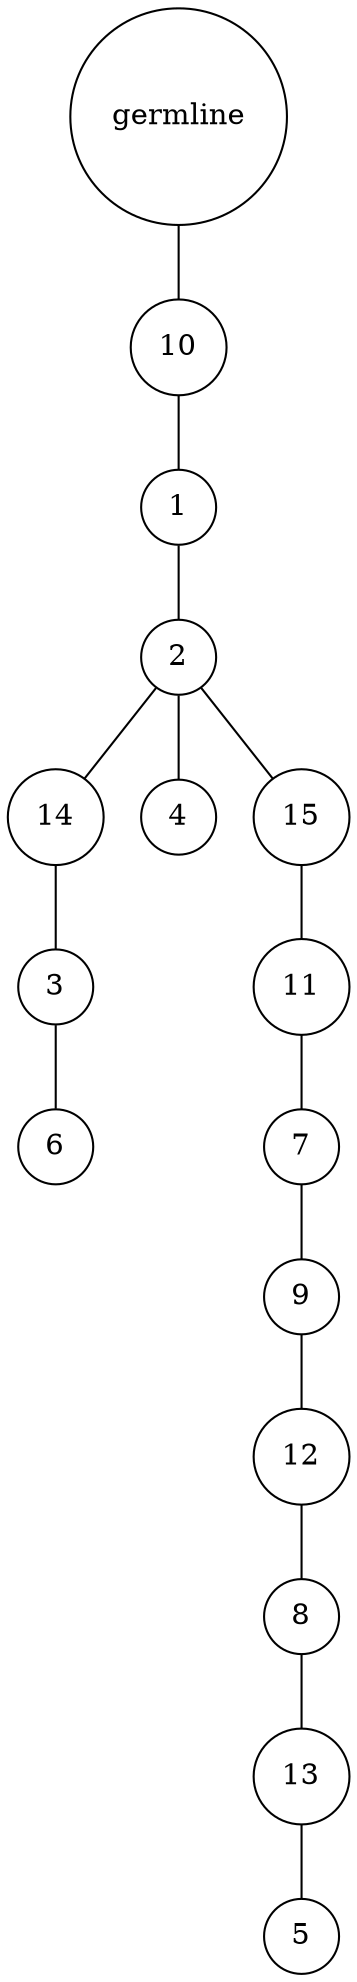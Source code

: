 graph {
	rankdir=UD;
	splines=line;
	node [shape=circle]
	"0x7f38a4678f10" [label="germline"];
	"0x7f38a4678f40" [label="10"];
	"0x7f38a4678f10" -- "0x7f38a4678f40" ;
	"0x7f38a4678f70" [label="1"];
	"0x7f38a4678f40" -- "0x7f38a4678f70" ;
	"0x7f38a4678fa0" [label="2"];
	"0x7f38a4678f70" -- "0x7f38a4678fa0" ;
	"0x7f38a4678fd0" [label="14"];
	"0x7f38a4678fa0" -- "0x7f38a4678fd0" ;
	"0x7f38cf27c040" [label="3"];
	"0x7f38a4678fd0" -- "0x7f38cf27c040" ;
	"0x7f38cf27c070" [label="6"];
	"0x7f38cf27c040" -- "0x7f38cf27c070" ;
	"0x7f38cf27c0a0" [label="4"];
	"0x7f38a4678fa0" -- "0x7f38cf27c0a0" ;
	"0x7f38cf27c0d0" [label="15"];
	"0x7f38a4678fa0" -- "0x7f38cf27c0d0" ;
	"0x7f38cf27c100" [label="11"];
	"0x7f38cf27c0d0" -- "0x7f38cf27c100" ;
	"0x7f38cf27c130" [label="7"];
	"0x7f38cf27c100" -- "0x7f38cf27c130" ;
	"0x7f38cf27c160" [label="9"];
	"0x7f38cf27c130" -- "0x7f38cf27c160" ;
	"0x7f38cf27c190" [label="12"];
	"0x7f38cf27c160" -- "0x7f38cf27c190" ;
	"0x7f38cf27c1c0" [label="8"];
	"0x7f38cf27c190" -- "0x7f38cf27c1c0" ;
	"0x7f38cf27c1f0" [label="13"];
	"0x7f38cf27c1c0" -- "0x7f38cf27c1f0" ;
	"0x7f38cf27c220" [label="5"];
	"0x7f38cf27c1f0" -- "0x7f38cf27c220" ;
}
